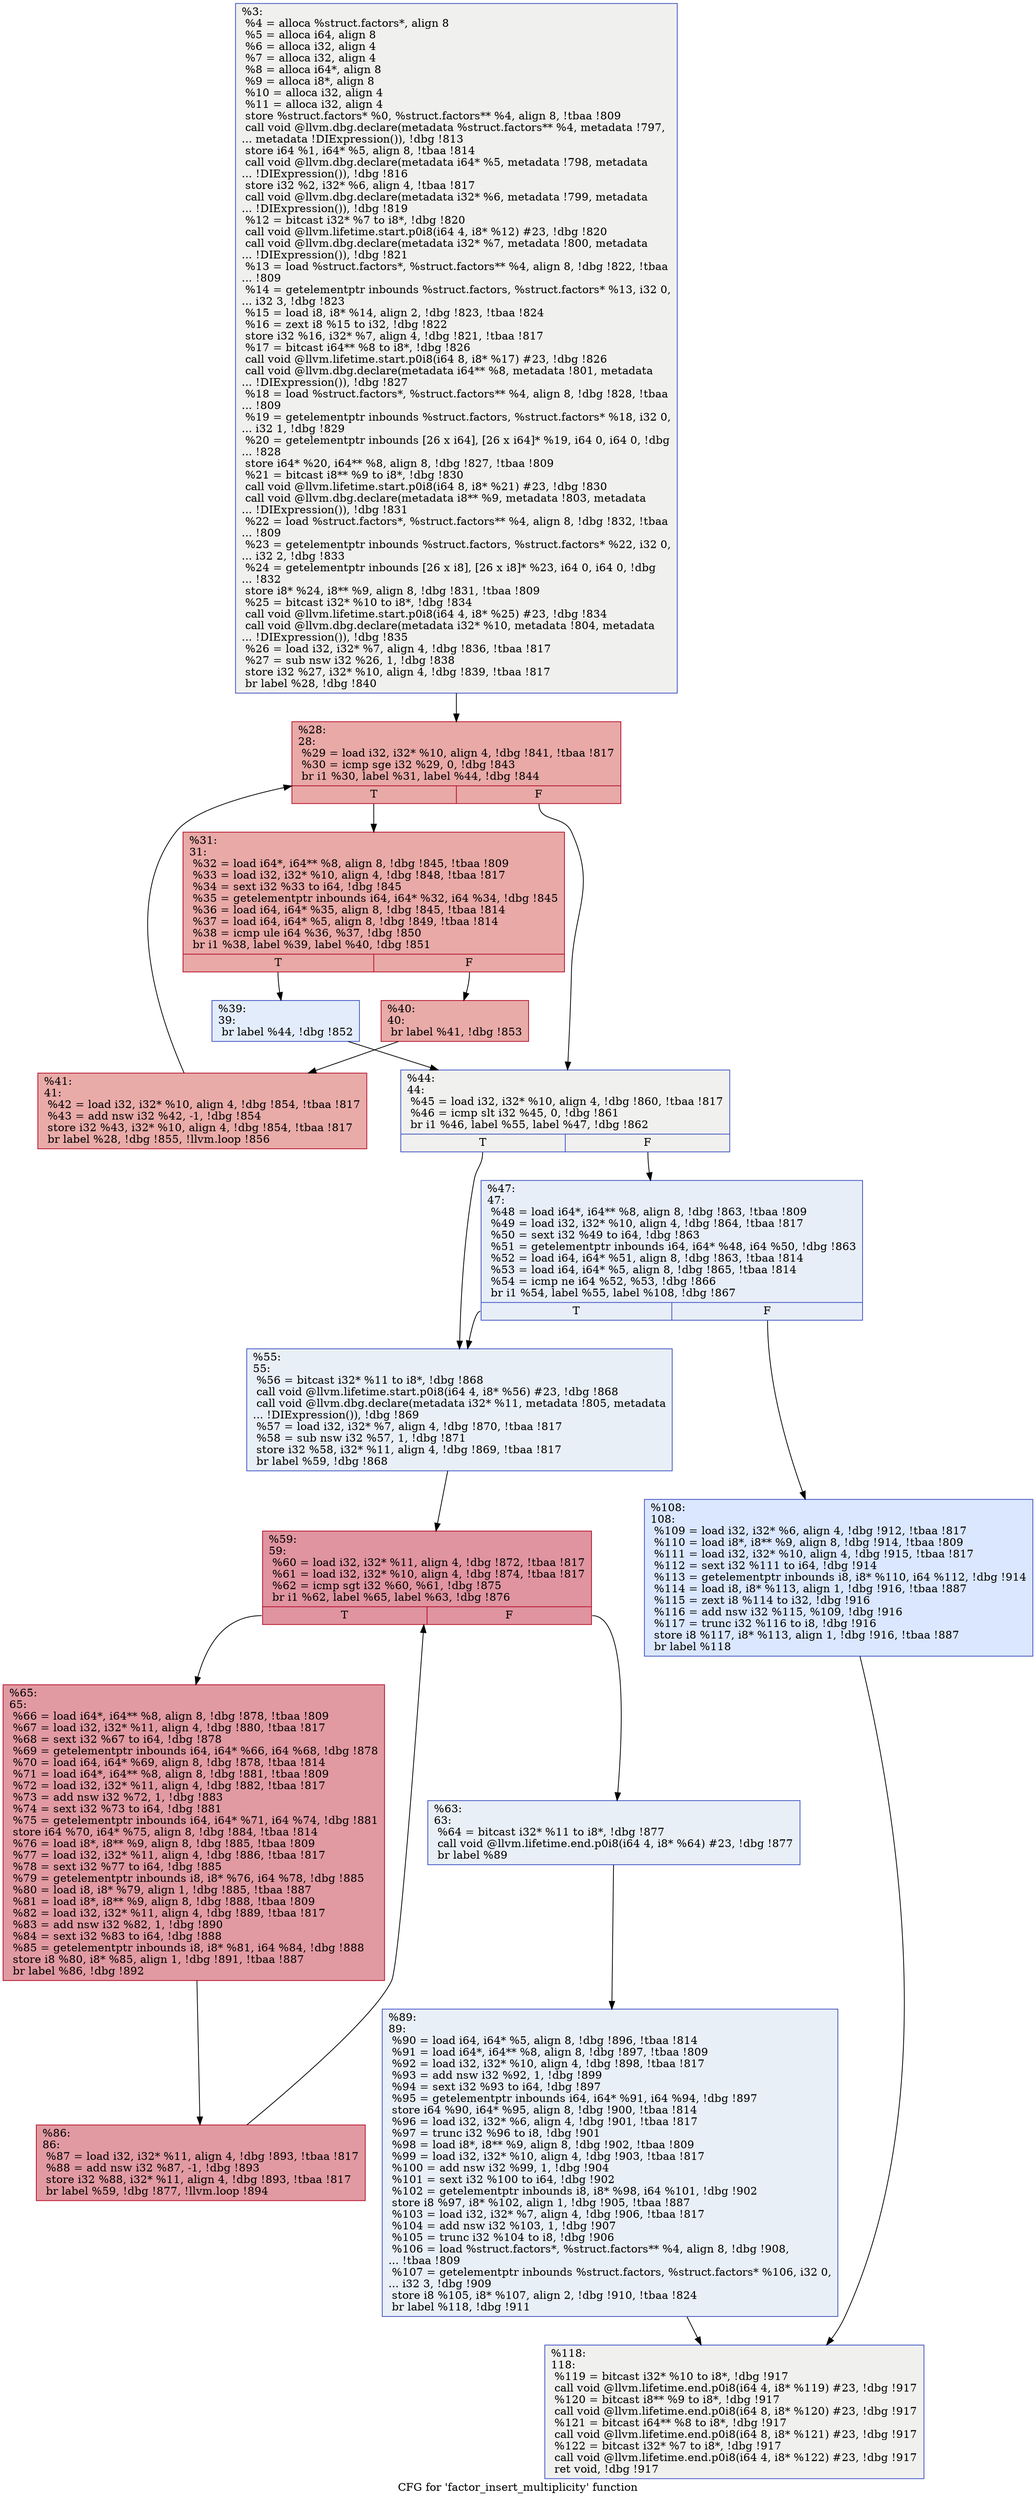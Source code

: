 digraph "CFG for 'factor_insert_multiplicity' function" {
	label="CFG for 'factor_insert_multiplicity' function";

	Node0x1a591c0 [shape=record,color="#3d50c3ff", style=filled, fillcolor="#dedcdb70",label="{%3:\l  %4 = alloca %struct.factors*, align 8\l  %5 = alloca i64, align 8\l  %6 = alloca i32, align 4\l  %7 = alloca i32, align 4\l  %8 = alloca i64*, align 8\l  %9 = alloca i8*, align 8\l  %10 = alloca i32, align 4\l  %11 = alloca i32, align 4\l  store %struct.factors* %0, %struct.factors** %4, align 8, !tbaa !809\l  call void @llvm.dbg.declare(metadata %struct.factors** %4, metadata !797,\l... metadata !DIExpression()), !dbg !813\l  store i64 %1, i64* %5, align 8, !tbaa !814\l  call void @llvm.dbg.declare(metadata i64* %5, metadata !798, metadata\l... !DIExpression()), !dbg !816\l  store i32 %2, i32* %6, align 4, !tbaa !817\l  call void @llvm.dbg.declare(metadata i32* %6, metadata !799, metadata\l... !DIExpression()), !dbg !819\l  %12 = bitcast i32* %7 to i8*, !dbg !820\l  call void @llvm.lifetime.start.p0i8(i64 4, i8* %12) #23, !dbg !820\l  call void @llvm.dbg.declare(metadata i32* %7, metadata !800, metadata\l... !DIExpression()), !dbg !821\l  %13 = load %struct.factors*, %struct.factors** %4, align 8, !dbg !822, !tbaa\l... !809\l  %14 = getelementptr inbounds %struct.factors, %struct.factors* %13, i32 0,\l... i32 3, !dbg !823\l  %15 = load i8, i8* %14, align 2, !dbg !823, !tbaa !824\l  %16 = zext i8 %15 to i32, !dbg !822\l  store i32 %16, i32* %7, align 4, !dbg !821, !tbaa !817\l  %17 = bitcast i64** %8 to i8*, !dbg !826\l  call void @llvm.lifetime.start.p0i8(i64 8, i8* %17) #23, !dbg !826\l  call void @llvm.dbg.declare(metadata i64** %8, metadata !801, metadata\l... !DIExpression()), !dbg !827\l  %18 = load %struct.factors*, %struct.factors** %4, align 8, !dbg !828, !tbaa\l... !809\l  %19 = getelementptr inbounds %struct.factors, %struct.factors* %18, i32 0,\l... i32 1, !dbg !829\l  %20 = getelementptr inbounds [26 x i64], [26 x i64]* %19, i64 0, i64 0, !dbg\l... !828\l  store i64* %20, i64** %8, align 8, !dbg !827, !tbaa !809\l  %21 = bitcast i8** %9 to i8*, !dbg !830\l  call void @llvm.lifetime.start.p0i8(i64 8, i8* %21) #23, !dbg !830\l  call void @llvm.dbg.declare(metadata i8** %9, metadata !803, metadata\l... !DIExpression()), !dbg !831\l  %22 = load %struct.factors*, %struct.factors** %4, align 8, !dbg !832, !tbaa\l... !809\l  %23 = getelementptr inbounds %struct.factors, %struct.factors* %22, i32 0,\l... i32 2, !dbg !833\l  %24 = getelementptr inbounds [26 x i8], [26 x i8]* %23, i64 0, i64 0, !dbg\l... !832\l  store i8* %24, i8** %9, align 8, !dbg !831, !tbaa !809\l  %25 = bitcast i32* %10 to i8*, !dbg !834\l  call void @llvm.lifetime.start.p0i8(i64 4, i8* %25) #23, !dbg !834\l  call void @llvm.dbg.declare(metadata i32* %10, metadata !804, metadata\l... !DIExpression()), !dbg !835\l  %26 = load i32, i32* %7, align 4, !dbg !836, !tbaa !817\l  %27 = sub nsw i32 %26, 1, !dbg !838\l  store i32 %27, i32* %10, align 4, !dbg !839, !tbaa !817\l  br label %28, !dbg !840\l}"];
	Node0x1a591c0 -> Node0x1a593a0;
	Node0x1a593a0 [shape=record,color="#b70d28ff", style=filled, fillcolor="#ca3b3770",label="{%28:\l28:                                               \l  %29 = load i32, i32* %10, align 4, !dbg !841, !tbaa !817\l  %30 = icmp sge i32 %29, 0, !dbg !843\l  br i1 %30, label %31, label %44, !dbg !844\l|{<s0>T|<s1>F}}"];
	Node0x1a593a0:s0 -> Node0x1a593f0;
	Node0x1a593a0:s1 -> Node0x1a59530;
	Node0x1a593f0 [shape=record,color="#b70d28ff", style=filled, fillcolor="#ca3b3770",label="{%31:\l31:                                               \l  %32 = load i64*, i64** %8, align 8, !dbg !845, !tbaa !809\l  %33 = load i32, i32* %10, align 4, !dbg !848, !tbaa !817\l  %34 = sext i32 %33 to i64, !dbg !845\l  %35 = getelementptr inbounds i64, i64* %32, i64 %34, !dbg !845\l  %36 = load i64, i64* %35, align 8, !dbg !845, !tbaa !814\l  %37 = load i64, i64* %5, align 8, !dbg !849, !tbaa !814\l  %38 = icmp ule i64 %36, %37, !dbg !850\l  br i1 %38, label %39, label %40, !dbg !851\l|{<s0>T|<s1>F}}"];
	Node0x1a593f0:s0 -> Node0x1a59440;
	Node0x1a593f0:s1 -> Node0x1a59490;
	Node0x1a59440 [shape=record,color="#3d50c3ff", style=filled, fillcolor="#bfd3f670",label="{%39:\l39:                                               \l  br label %44, !dbg !852\l}"];
	Node0x1a59440 -> Node0x1a59530;
	Node0x1a59490 [shape=record,color="#b70d28ff", style=filled, fillcolor="#cc403a70",label="{%40:\l40:                                               \l  br label %41, !dbg !853\l}"];
	Node0x1a59490 -> Node0x1a594e0;
	Node0x1a594e0 [shape=record,color="#b70d28ff", style=filled, fillcolor="#cc403a70",label="{%41:\l41:                                               \l  %42 = load i32, i32* %10, align 4, !dbg !854, !tbaa !817\l  %43 = add nsw i32 %42, -1, !dbg !854\l  store i32 %43, i32* %10, align 4, !dbg !854, !tbaa !817\l  br label %28, !dbg !855, !llvm.loop !856\l}"];
	Node0x1a594e0 -> Node0x1a593a0;
	Node0x1a59530 [shape=record,color="#3d50c3ff", style=filled, fillcolor="#dedcdb70",label="{%44:\l44:                                               \l  %45 = load i32, i32* %10, align 4, !dbg !860, !tbaa !817\l  %46 = icmp slt i32 %45, 0, !dbg !861\l  br i1 %46, label %55, label %47, !dbg !862\l|{<s0>T|<s1>F}}"];
	Node0x1a59530:s0 -> Node0x1a595d0;
	Node0x1a59530:s1 -> Node0x1a59580;
	Node0x1a59580 [shape=record,color="#3d50c3ff", style=filled, fillcolor="#cbd8ee70",label="{%47:\l47:                                               \l  %48 = load i64*, i64** %8, align 8, !dbg !863, !tbaa !809\l  %49 = load i32, i32* %10, align 4, !dbg !864, !tbaa !817\l  %50 = sext i32 %49 to i64, !dbg !863\l  %51 = getelementptr inbounds i64, i64* %48, i64 %50, !dbg !863\l  %52 = load i64, i64* %51, align 8, !dbg !863, !tbaa !814\l  %53 = load i64, i64* %5, align 8, !dbg !865, !tbaa !814\l  %54 = icmp ne i64 %52, %53, !dbg !866\l  br i1 %54, label %55, label %108, !dbg !867\l|{<s0>T|<s1>F}}"];
	Node0x1a59580:s0 -> Node0x1a595d0;
	Node0x1a59580:s1 -> Node0x1a597b0;
	Node0x1a595d0 [shape=record,color="#3d50c3ff", style=filled, fillcolor="#cedaeb70",label="{%55:\l55:                                               \l  %56 = bitcast i32* %11 to i8*, !dbg !868\l  call void @llvm.lifetime.start.p0i8(i64 4, i8* %56) #23, !dbg !868\l  call void @llvm.dbg.declare(metadata i32* %11, metadata !805, metadata\l... !DIExpression()), !dbg !869\l  %57 = load i32, i32* %7, align 4, !dbg !870, !tbaa !817\l  %58 = sub nsw i32 %57, 1, !dbg !871\l  store i32 %58, i32* %11, align 4, !dbg !869, !tbaa !817\l  br label %59, !dbg !868\l}"];
	Node0x1a595d0 -> Node0x1a59620;
	Node0x1a59620 [shape=record,color="#b70d28ff", style=filled, fillcolor="#b70d2870",label="{%59:\l59:                                               \l  %60 = load i32, i32* %11, align 4, !dbg !872, !tbaa !817\l  %61 = load i32, i32* %10, align 4, !dbg !874, !tbaa !817\l  %62 = icmp sgt i32 %60, %61, !dbg !875\l  br i1 %62, label %65, label %63, !dbg !876\l|{<s0>T|<s1>F}}"];
	Node0x1a59620:s0 -> Node0x1a596c0;
	Node0x1a59620:s1 -> Node0x1a59670;
	Node0x1a59670 [shape=record,color="#3d50c3ff", style=filled, fillcolor="#cedaeb70",label="{%63:\l63:                                               \l  %64 = bitcast i32* %11 to i8*, !dbg !877\l  call void @llvm.lifetime.end.p0i8(i64 4, i8* %64) #23, !dbg !877\l  br label %89\l}"];
	Node0x1a59670 -> Node0x1a59760;
	Node0x1a596c0 [shape=record,color="#b70d28ff", style=filled, fillcolor="#bb1b2c70",label="{%65:\l65:                                               \l  %66 = load i64*, i64** %8, align 8, !dbg !878, !tbaa !809\l  %67 = load i32, i32* %11, align 4, !dbg !880, !tbaa !817\l  %68 = sext i32 %67 to i64, !dbg !878\l  %69 = getelementptr inbounds i64, i64* %66, i64 %68, !dbg !878\l  %70 = load i64, i64* %69, align 8, !dbg !878, !tbaa !814\l  %71 = load i64*, i64** %8, align 8, !dbg !881, !tbaa !809\l  %72 = load i32, i32* %11, align 4, !dbg !882, !tbaa !817\l  %73 = add nsw i32 %72, 1, !dbg !883\l  %74 = sext i32 %73 to i64, !dbg !881\l  %75 = getelementptr inbounds i64, i64* %71, i64 %74, !dbg !881\l  store i64 %70, i64* %75, align 8, !dbg !884, !tbaa !814\l  %76 = load i8*, i8** %9, align 8, !dbg !885, !tbaa !809\l  %77 = load i32, i32* %11, align 4, !dbg !886, !tbaa !817\l  %78 = sext i32 %77 to i64, !dbg !885\l  %79 = getelementptr inbounds i8, i8* %76, i64 %78, !dbg !885\l  %80 = load i8, i8* %79, align 1, !dbg !885, !tbaa !887\l  %81 = load i8*, i8** %9, align 8, !dbg !888, !tbaa !809\l  %82 = load i32, i32* %11, align 4, !dbg !889, !tbaa !817\l  %83 = add nsw i32 %82, 1, !dbg !890\l  %84 = sext i32 %83 to i64, !dbg !888\l  %85 = getelementptr inbounds i8, i8* %81, i64 %84, !dbg !888\l  store i8 %80, i8* %85, align 1, !dbg !891, !tbaa !887\l  br label %86, !dbg !892\l}"];
	Node0x1a596c0 -> Node0x1a59710;
	Node0x1a59710 [shape=record,color="#b70d28ff", style=filled, fillcolor="#bb1b2c70",label="{%86:\l86:                                               \l  %87 = load i32, i32* %11, align 4, !dbg !893, !tbaa !817\l  %88 = add nsw i32 %87, -1, !dbg !893\l  store i32 %88, i32* %11, align 4, !dbg !893, !tbaa !817\l  br label %59, !dbg !877, !llvm.loop !894\l}"];
	Node0x1a59710 -> Node0x1a59620;
	Node0x1a59760 [shape=record,color="#3d50c3ff", style=filled, fillcolor="#cedaeb70",label="{%89:\l89:                                               \l  %90 = load i64, i64* %5, align 8, !dbg !896, !tbaa !814\l  %91 = load i64*, i64** %8, align 8, !dbg !897, !tbaa !809\l  %92 = load i32, i32* %10, align 4, !dbg !898, !tbaa !817\l  %93 = add nsw i32 %92, 1, !dbg !899\l  %94 = sext i32 %93 to i64, !dbg !897\l  %95 = getelementptr inbounds i64, i64* %91, i64 %94, !dbg !897\l  store i64 %90, i64* %95, align 8, !dbg !900, !tbaa !814\l  %96 = load i32, i32* %6, align 4, !dbg !901, !tbaa !817\l  %97 = trunc i32 %96 to i8, !dbg !901\l  %98 = load i8*, i8** %9, align 8, !dbg !902, !tbaa !809\l  %99 = load i32, i32* %10, align 4, !dbg !903, !tbaa !817\l  %100 = add nsw i32 %99, 1, !dbg !904\l  %101 = sext i32 %100 to i64, !dbg !902\l  %102 = getelementptr inbounds i8, i8* %98, i64 %101, !dbg !902\l  store i8 %97, i8* %102, align 1, !dbg !905, !tbaa !887\l  %103 = load i32, i32* %7, align 4, !dbg !906, !tbaa !817\l  %104 = add nsw i32 %103, 1, !dbg !907\l  %105 = trunc i32 %104 to i8, !dbg !906\l  %106 = load %struct.factors*, %struct.factors** %4, align 8, !dbg !908,\l... !tbaa !809\l  %107 = getelementptr inbounds %struct.factors, %struct.factors* %106, i32 0,\l... i32 3, !dbg !909\l  store i8 %105, i8* %107, align 2, !dbg !910, !tbaa !824\l  br label %118, !dbg !911\l}"];
	Node0x1a59760 -> Node0x1a59800;
	Node0x1a597b0 [shape=record,color="#3d50c3ff", style=filled, fillcolor="#abc8fd70",label="{%108:\l108:                                              \l  %109 = load i32, i32* %6, align 4, !dbg !912, !tbaa !817\l  %110 = load i8*, i8** %9, align 8, !dbg !914, !tbaa !809\l  %111 = load i32, i32* %10, align 4, !dbg !915, !tbaa !817\l  %112 = sext i32 %111 to i64, !dbg !914\l  %113 = getelementptr inbounds i8, i8* %110, i64 %112, !dbg !914\l  %114 = load i8, i8* %113, align 1, !dbg !916, !tbaa !887\l  %115 = zext i8 %114 to i32, !dbg !916\l  %116 = add nsw i32 %115, %109, !dbg !916\l  %117 = trunc i32 %116 to i8, !dbg !916\l  store i8 %117, i8* %113, align 1, !dbg !916, !tbaa !887\l  br label %118\l}"];
	Node0x1a597b0 -> Node0x1a59800;
	Node0x1a59800 [shape=record,color="#3d50c3ff", style=filled, fillcolor="#dedcdb70",label="{%118:\l118:                                              \l  %119 = bitcast i32* %10 to i8*, !dbg !917\l  call void @llvm.lifetime.end.p0i8(i64 4, i8* %119) #23, !dbg !917\l  %120 = bitcast i8** %9 to i8*, !dbg !917\l  call void @llvm.lifetime.end.p0i8(i64 8, i8* %120) #23, !dbg !917\l  %121 = bitcast i64** %8 to i8*, !dbg !917\l  call void @llvm.lifetime.end.p0i8(i64 8, i8* %121) #23, !dbg !917\l  %122 = bitcast i32* %7 to i8*, !dbg !917\l  call void @llvm.lifetime.end.p0i8(i64 4, i8* %122) #23, !dbg !917\l  ret void, !dbg !917\l}"];
}
